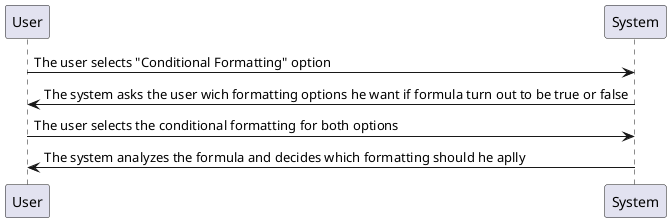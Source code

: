 @startuml doc-files/class_analysis_lang03.1.png
User -> System: The user selects "Conditional Formatting" option
System -> User: The system asks the user wich formatting options he want if formula turn out to be true or false
User -> System: The user selects the conditional formatting for both options
System -> User: The system analyzes the formula and decides which formatting should he aplly
@enduml